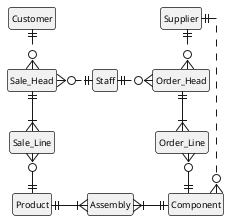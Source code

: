 @startuml

hide empty members

skinparam {
    DefaultFontName "Linux Biolinum O"
    DefaultFontSize 9
    Style strictuml
    Monochrome true
    LineType ortho
    RankSep 40
    ClassBorderThickness 0.7
}

entity Customer
entity Staff
entity Supplier
entity Sale_Head
entity Sale_Line
entity Order_Head
entity Order_Line
entity Product
entity Assembly
entity Component

Customer ||..o{ Sale_Head
Supplier -[hidden]- Order_Head
Supplier ||..o{ Order_Head
Sale_Head }o.|| Staff
Staff ||.o{ Order_Head
Sale_Head ||--|{ Sale_Line
Order_Head ||--|{ Order_Line
Sale_Line }o--|| Product
Supplier ||..o{ Component
Order_Line }o--|| Component
Product ||-|{ Assembly
Assembly }|-|| Component

@enduml
